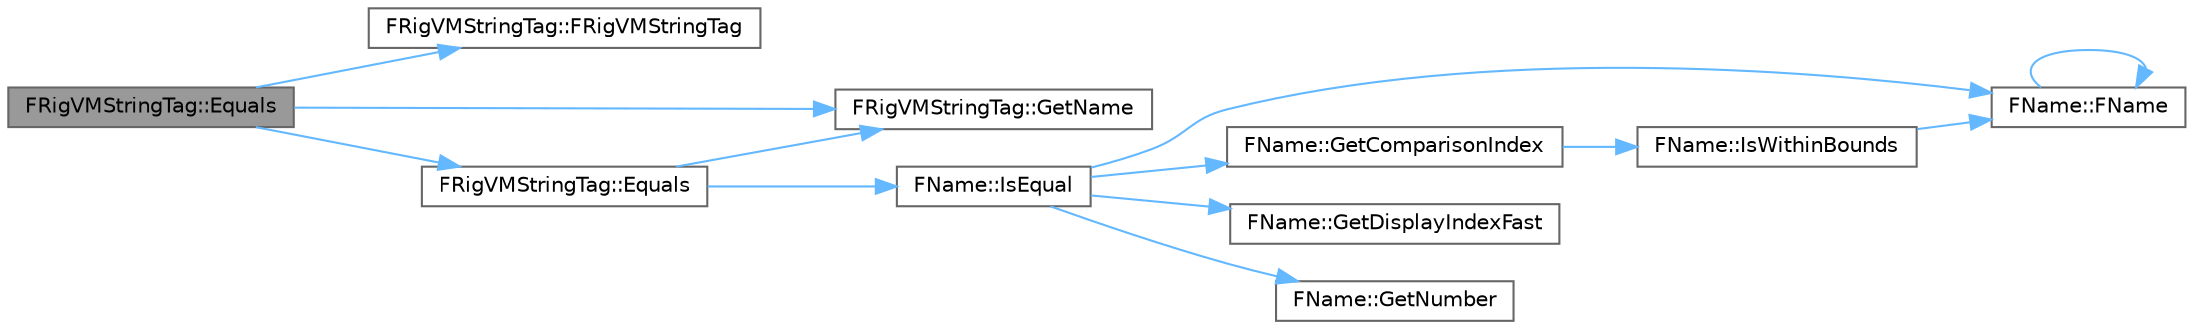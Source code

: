 digraph "FRigVMStringTag::Equals"
{
 // INTERACTIVE_SVG=YES
 // LATEX_PDF_SIZE
  bgcolor="transparent";
  edge [fontname=Helvetica,fontsize=10,labelfontname=Helvetica,labelfontsize=10];
  node [fontname=Helvetica,fontsize=10,shape=box,height=0.2,width=0.4];
  rankdir="LR";
  Node1 [id="Node000001",label="FRigVMStringTag::Equals",height=0.2,width=0.4,color="gray40", fillcolor="grey60", style="filled", fontcolor="black",tooltip=" "];
  Node1 -> Node2 [id="edge1_Node000001_Node000002",color="steelblue1",style="solid",tooltip=" "];
  Node2 [id="Node000002",label="FRigVMStringTag::FRigVMStringTag",height=0.2,width=0.4,color="grey40", fillcolor="white", style="filled",URL="$da/dd4/structFRigVMStringTag.html#ad56dd5ec95efb89251d136efbc0e0373",tooltip=" "];
  Node1 -> Node3 [id="edge2_Node000001_Node000003",color="steelblue1",style="solid",tooltip=" "];
  Node3 [id="Node000003",label="FRigVMStringTag::Equals",height=0.2,width=0.4,color="grey40", fillcolor="white", style="filled",URL="$da/dd4/structFRigVMStringTag.html#a52002f8351e30235b31f1139a47f0747",tooltip=" "];
  Node3 -> Node4 [id="edge3_Node000003_Node000004",color="steelblue1",style="solid",tooltip=" "];
  Node4 [id="Node000004",label="FRigVMStringTag::GetName",height=0.2,width=0.4,color="grey40", fillcolor="white", style="filled",URL="$da/dd4/structFRigVMStringTag.html#ae2ec90f48d70713bfe4120950a5dd15b",tooltip=" "];
  Node3 -> Node5 [id="edge4_Node000003_Node000005",color="steelblue1",style="solid",tooltip=" "];
  Node5 [id="Node000005",label="FName::IsEqual",height=0.2,width=0.4,color="grey40", fillcolor="white", style="filled",URL="$d0/d53/classFName.html#a2d9cc9be5d764a7e7ccd7a99e6e43808",tooltip="Check to see if this FName matches the other FName, potentially also checking for any case variations..."];
  Node5 -> Node6 [id="edge5_Node000005_Node000006",color="steelblue1",style="solid",tooltip=" "];
  Node6 [id="Node000006",label="FName::FName",height=0.2,width=0.4,color="grey40", fillcolor="white", style="filled",URL="$d0/d53/classFName.html#af79224dd2b82a2d82bd1050684d24179",tooltip="Create an FName with a hardcoded string index."];
  Node6 -> Node6 [id="edge6_Node000006_Node000006",color="steelblue1",style="solid",tooltip=" "];
  Node5 -> Node7 [id="edge7_Node000005_Node000007",color="steelblue1",style="solid",tooltip=" "];
  Node7 [id="Node000007",label="FName::GetComparisonIndex",height=0.2,width=0.4,color="grey40", fillcolor="white", style="filled",URL="$d0/d53/classFName.html#aa0cf01c0cf4cc202b3848a3f30f49dc1",tooltip=" "];
  Node7 -> Node8 [id="edge8_Node000007_Node000008",color="steelblue1",style="solid",tooltip=" "];
  Node8 [id="Node000008",label="FName::IsWithinBounds",height=0.2,width=0.4,color="grey40", fillcolor="white", style="filled",URL="$d0/d53/classFName.html#ad59397053ec9fb8b9a8397fd451385f3",tooltip=" "];
  Node8 -> Node6 [id="edge9_Node000008_Node000006",color="steelblue1",style="solid",tooltip=" "];
  Node5 -> Node9 [id="edge10_Node000005_Node000009",color="steelblue1",style="solid",tooltip=" "];
  Node9 [id="Node000009",label="FName::GetDisplayIndexFast",height=0.2,width=0.4,color="grey40", fillcolor="white", style="filled",URL="$d0/d53/classFName.html#aff173b8bc632d80647bd4202b0fe0255",tooltip=" "];
  Node5 -> Node10 [id="edge11_Node000005_Node000010",color="steelblue1",style="solid",tooltip=" "];
  Node10 [id="Node000010",label="FName::GetNumber",height=0.2,width=0.4,color="grey40", fillcolor="white", style="filled",URL="$d0/d53/classFName.html#ad9ae67028a6b0eae1eb43a0ab79d1b1e",tooltip=" "];
  Node1 -> Node4 [id="edge12_Node000001_Node000004",color="steelblue1",style="solid",tooltip=" "];
}
